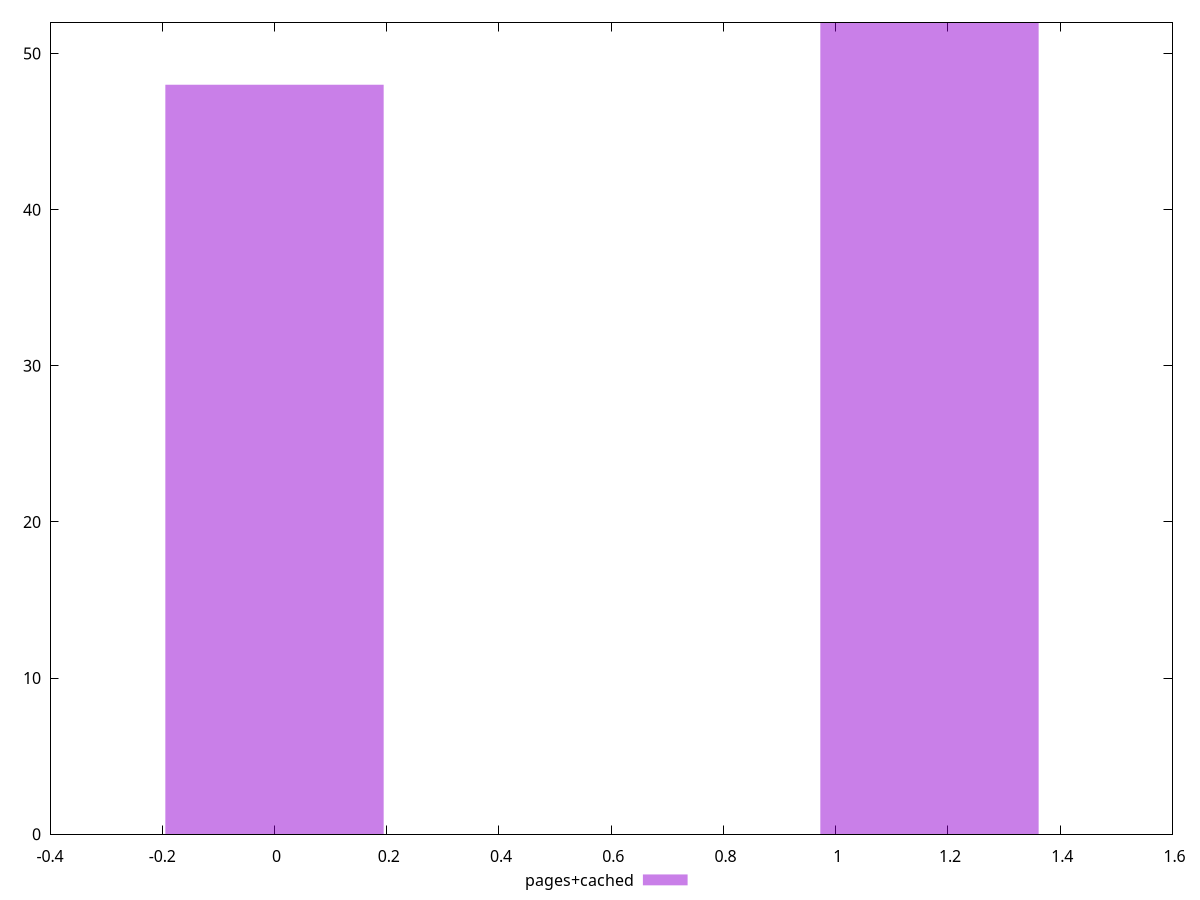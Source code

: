 $_pagesCached <<EOF
0 48
1.167006188819087 52
EOF
set key outside below
set terminal pngcairo
set output "report_00004_2020-11-02T20-21-41.718Z/third-party-summary/pages+cached//hist.png"
set yrange [0:52]
set boxwidth 0.3890020629396957
set style fill transparent solid 0.5 noborder
plot $_pagesCached title "pages+cached" with boxes ,